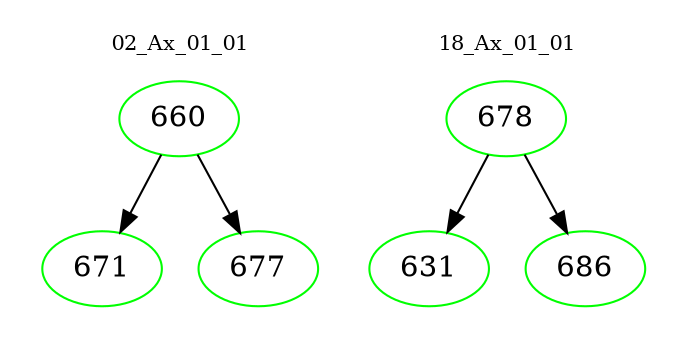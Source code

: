 digraph{
subgraph cluster_0 {
color = white
label = "02_Ax_01_01";
fontsize=10;
T0_660 [label="660", color="green"]
T0_660 -> T0_671 [color="black"]
T0_671 [label="671", color="green"]
T0_660 -> T0_677 [color="black"]
T0_677 [label="677", color="green"]
}
subgraph cluster_1 {
color = white
label = "18_Ax_01_01";
fontsize=10;
T1_678 [label="678", color="green"]
T1_678 -> T1_631 [color="black"]
T1_631 [label="631", color="green"]
T1_678 -> T1_686 [color="black"]
T1_686 [label="686", color="green"]
}
}
